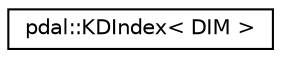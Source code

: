 digraph "Graphical Class Hierarchy"
{
  edge [fontname="Helvetica",fontsize="10",labelfontname="Helvetica",labelfontsize="10"];
  node [fontname="Helvetica",fontsize="10",shape=record];
  rankdir="LR";
  Node1 [label="pdal::KDIndex\< DIM \>",height=0.2,width=0.4,color="black", fillcolor="white", style="filled",URL="$classpdal_1_1KDIndex.html"];
}
